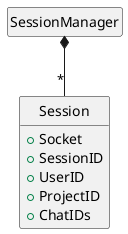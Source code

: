 @startuml
hide circle
hide empty members

class "SessionManager" as sqs_se_m
class "Session" as sqs_se{
	+Socket
	+SessionID
	+UserID
	+ProjectID
	+ChatIDs
	}

			
sqs_se_m *-- "*" sqs_se


@enduml